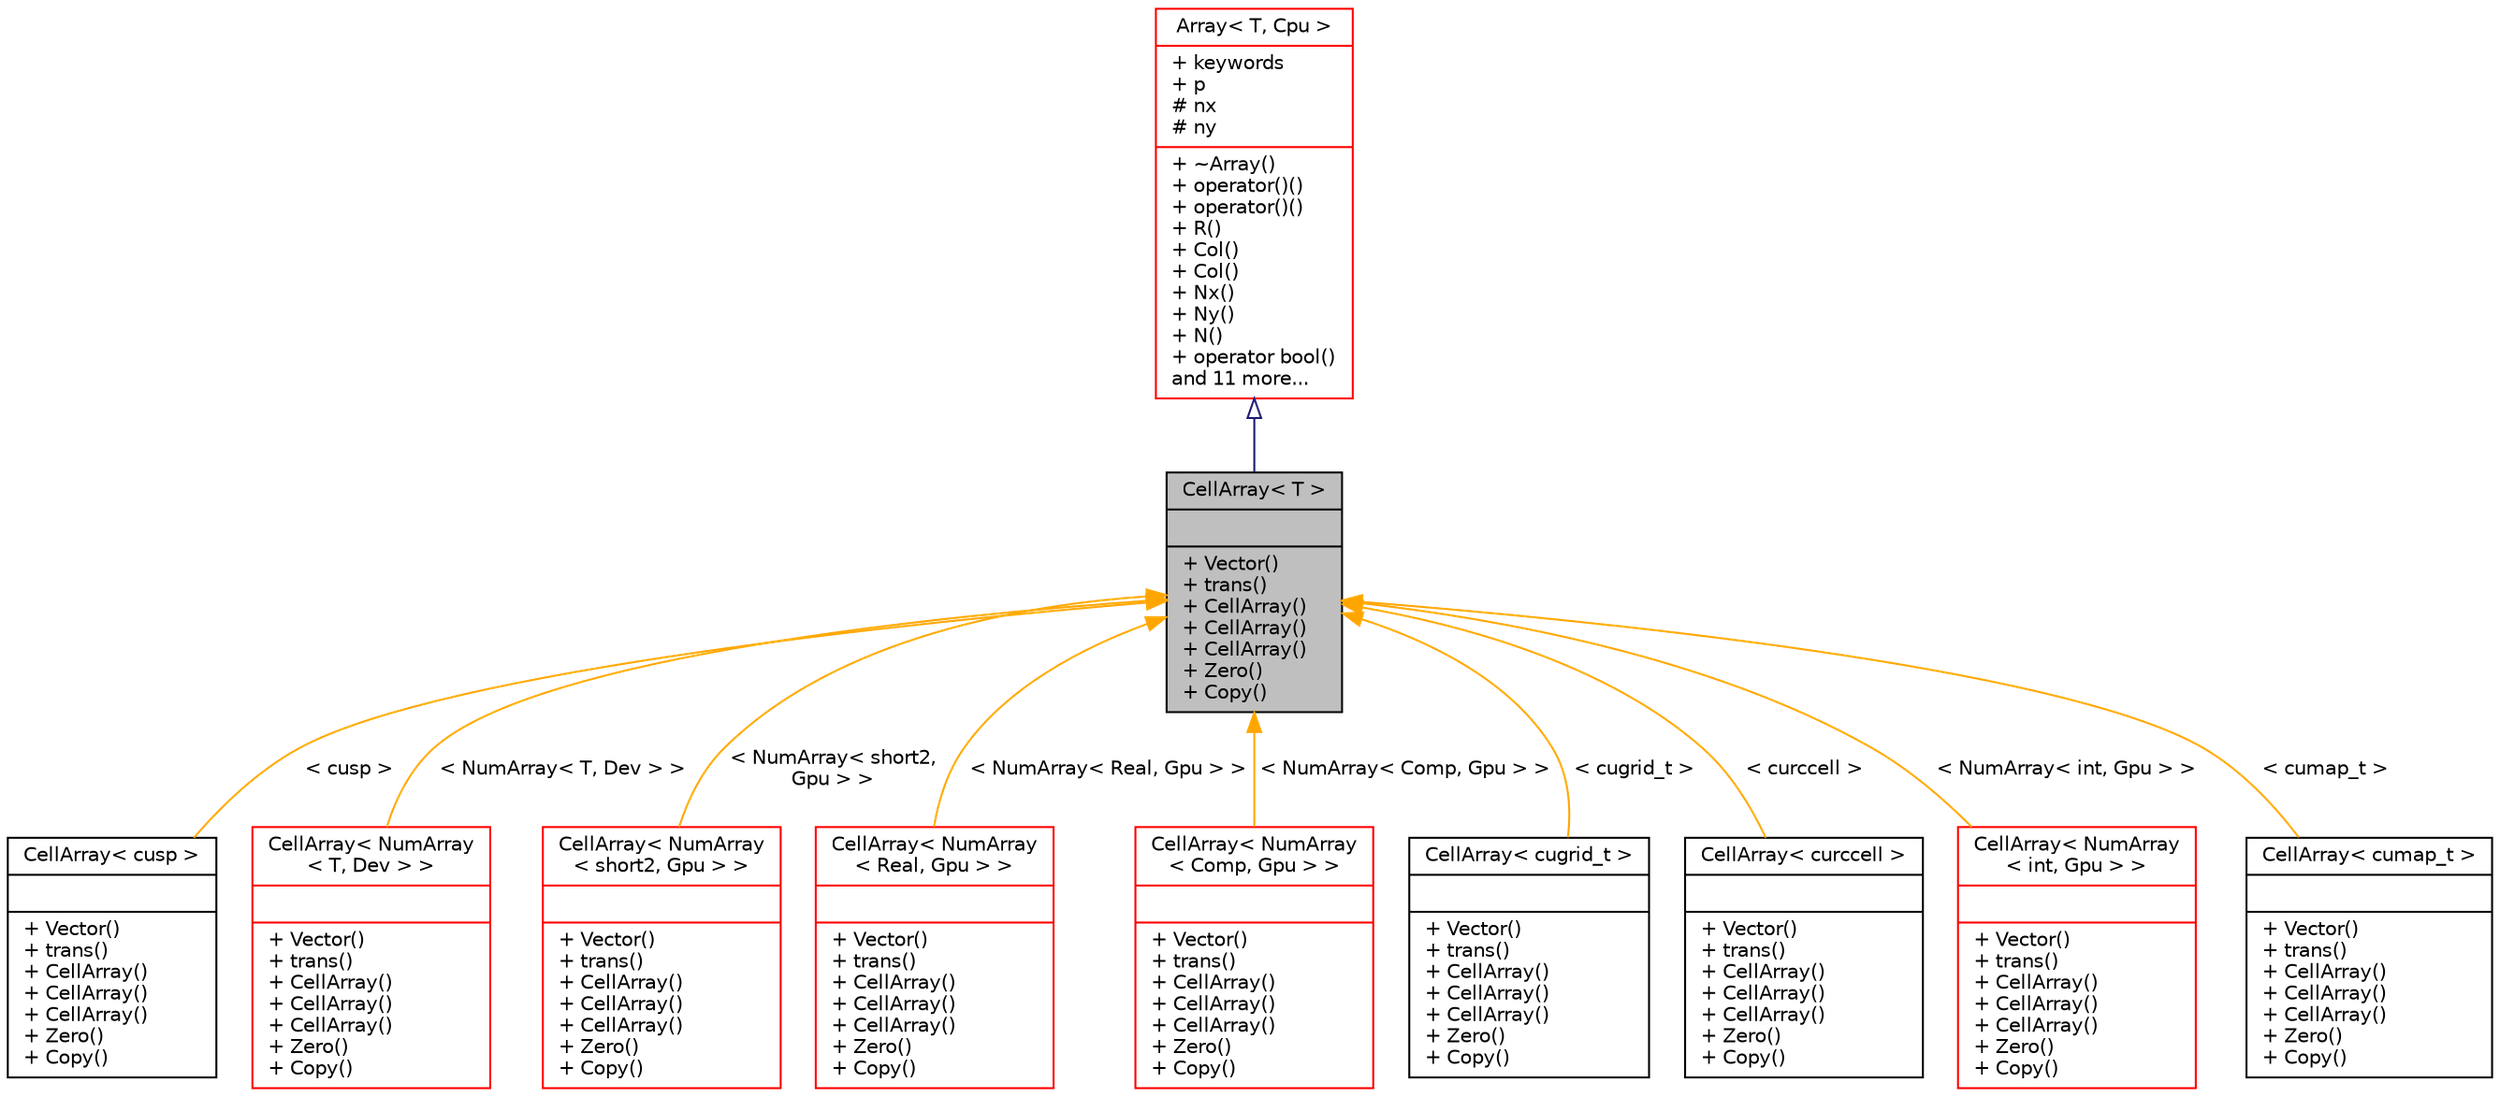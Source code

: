 digraph "CellArray&lt; T &gt;"
{
 // INTERACTIVE_SVG=YES
  bgcolor="transparent";
  edge [fontname="Helvetica",fontsize="10",labelfontname="Helvetica",labelfontsize="10"];
  node [fontname="Helvetica",fontsize="10",shape=record];
  Node0 [label="{CellArray\< T \>\n||+ Vector()\l+ trans()\l+ CellArray()\l+ CellArray()\l+ CellArray()\l+ Zero()\l+ Copy()\l}",height=0.2,width=0.4,color="black", fillcolor="grey75", style="filled", fontcolor="black"];
  Node1 -> Node0 [dir="back",color="midnightblue",fontsize="10",style="solid",arrowtail="onormal",fontname="Helvetica"];
  Node1 [label="{Array\< T, Cpu \>\n|+ keywords\l+ p\l# nx\l# ny\l|+ ~Array()\l+ operator()()\l+ operator()()\l+ R()\l+ Col()\l+ Col()\l+ Nx()\l+ Ny()\l+ N()\l+ operator bool()\land 11 more...\l}",height=0.2,width=0.4,color="red",URL="$class_array.html"];
  Node0 -> Node5 [dir="back",color="orange",fontsize="10",style="solid",label=" \< cusp \>" ,fontname="Helvetica"];
  Node5 [label="{CellArray\< cusp \>\n||+ Vector()\l+ trans()\l+ CellArray()\l+ CellArray()\l+ CellArray()\l+ Zero()\l+ Copy()\l}",height=0.2,width=0.4,color="black",URL="$class_cell_array.html"];
  Node0 -> Node6 [dir="back",color="orange",fontsize="10",style="solid",label=" \< NumArray\< T, Dev \> \>" ,fontname="Helvetica"];
  Node6 [label="{CellArray\< NumArray\l\< T, Dev \> \>\n||+ Vector()\l+ trans()\l+ CellArray()\l+ CellArray()\l+ CellArray()\l+ Zero()\l+ Copy()\l}",height=0.2,width=0.4,color="red",URL="$class_cell_array.html"];
  Node0 -> Node12 [dir="back",color="orange",fontsize="10",style="solid",label=" \< NumArray\< short2,\l Gpu \> \>" ,fontname="Helvetica"];
  Node12 [label="{CellArray\< NumArray\l\< short2, Gpu \> \>\n||+ Vector()\l+ trans()\l+ CellArray()\l+ CellArray()\l+ CellArray()\l+ Zero()\l+ Copy()\l}",height=0.2,width=0.4,color="red",URL="$class_cell_array.html"];
  Node0 -> Node13 [dir="back",color="orange",fontsize="10",style="solid",label=" \< NumArray\< Real, Gpu \> \>" ,fontname="Helvetica"];
  Node13 [label="{CellArray\< NumArray\l\< Real, Gpu \> \>\n||+ Vector()\l+ trans()\l+ CellArray()\l+ CellArray()\l+ CellArray()\l+ Zero()\l+ Copy()\l}",height=0.2,width=0.4,color="red",URL="$class_cell_array.html"];
  Node0 -> Node14 [dir="back",color="orange",fontsize="10",style="solid",label=" \< NumArray\< Comp, Gpu \> \>" ,fontname="Helvetica"];
  Node14 [label="{CellArray\< NumArray\l\< Comp, Gpu \> \>\n||+ Vector()\l+ trans()\l+ CellArray()\l+ CellArray()\l+ CellArray()\l+ Zero()\l+ Copy()\l}",height=0.2,width=0.4,color="red",URL="$class_cell_array.html"];
  Node0 -> Node15 [dir="back",color="orange",fontsize="10",style="solid",label=" \< cugrid_t \>" ,fontname="Helvetica"];
  Node15 [label="{CellArray\< cugrid_t \>\n||+ Vector()\l+ trans()\l+ CellArray()\l+ CellArray()\l+ CellArray()\l+ Zero()\l+ Copy()\l}",height=0.2,width=0.4,color="black",URL="$class_cell_array.html"];
  Node0 -> Node16 [dir="back",color="orange",fontsize="10",style="solid",label=" \< curccell \>" ,fontname="Helvetica"];
  Node16 [label="{CellArray\< curccell \>\n||+ Vector()\l+ trans()\l+ CellArray()\l+ CellArray()\l+ CellArray()\l+ Zero()\l+ Copy()\l}",height=0.2,width=0.4,color="black",URL="$class_cell_array.html"];
  Node0 -> Node17 [dir="back",color="orange",fontsize="10",style="solid",label=" \< NumArray\< int, Gpu \> \>" ,fontname="Helvetica"];
  Node17 [label="{CellArray\< NumArray\l\< int, Gpu \> \>\n||+ Vector()\l+ trans()\l+ CellArray()\l+ CellArray()\l+ CellArray()\l+ Zero()\l+ Copy()\l}",height=0.2,width=0.4,color="red",URL="$class_cell_array.html"];
  Node0 -> Node18 [dir="back",color="orange",fontsize="10",style="solid",label=" \< cumap_t \>" ,fontname="Helvetica"];
  Node18 [label="{CellArray\< cumap_t \>\n||+ Vector()\l+ trans()\l+ CellArray()\l+ CellArray()\l+ CellArray()\l+ Zero()\l+ Copy()\l}",height=0.2,width=0.4,color="black",URL="$class_cell_array.html"];
}
